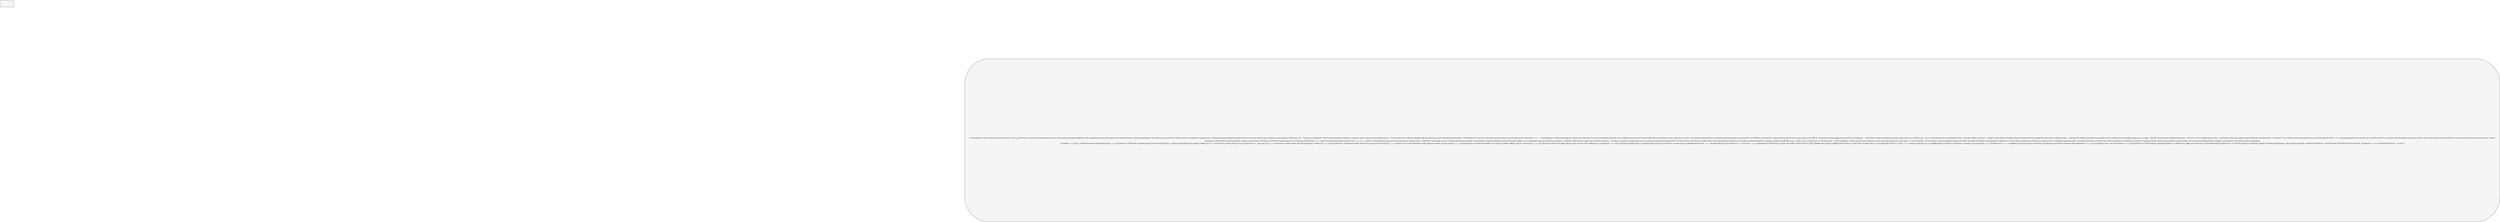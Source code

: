 <?xml version="1.0" encoding="UTF-8"?>
        <mxfile version="14.6.5" type="device">
          <diagram id="codeviz-diagram" name="System Diagram">
            <mxGraphModel dx="1000" dy="1000" grid="1" gridSize="10" guides="1" tooltips="1" connect="1" arrows="1" fold="1" page="1" pageScale="1" pageWidth="1169" pageHeight="827" math="0" shadow="0">
              <root>
                <mxCell id="0"/>
                <mxCell id="1" parent="0"/>
                
                <mxCell id="temp-wrapper-0ffd4ce5-25c4-4a49-8487-c44c5daa85af" value="" style="rounded=1;whiteSpace=wrap;html=1;fillColor=#f5f5f5" vertex="1" parent="1">
                      <mxGeometry x="0" y="0" width="120" height="60" as="geometry"/>
                    </mxCell>
<mxCell id="1a102a3f-report" value="# LLM Configuration Context (`LLMContext.jsx`)

## Overview

The file `/src/contexts/LLMContext.jsx` in the Github-Stats-Dashboard project serves as a React Context for managing the application&apos;s Large Language Model (LLM) provider selection and its associated API keys. Crucially, this component does **not** directly act as an LLM API client. Instead, it functions as a centralized **configuration layer**, providing the necessary settings for an external LLM API service to make actual API calls.

## Purpose

The primary purpose of `LLMContext.jsx` is to:

-   **Centralize LLM Configuration**: Store the currently selected LLM provider (e.g., &apos;openrouter&apos;, &apos;gemini&apos;, &apos;openai&apos;) and their respective API keys.
-   **Provide Global Access**: Make this configuration easily accessible to any part of the application without prop drilling.
-   **Persist Preferences**: Save user&apos;s LLM provider and API key preferences across browser sessions using `localStorage`.
-   **Indicate Readiness**: Provide a derived state (`isConfigured`) to quickly check if a valid LLM provider and key are present.

## Key Components and Structure

### `LLMContext` Object

This is the actual React Context created using `createContext()`. It&apos;s the mechanism through which the LLM configuration value is passed down the component tree.

### `LLMProvider` Component

This is a React functional component that acts as the provider for the `LLMContext`. It encapsulates the state management and logic for the LLM configuration.

-   **Internal State**: Manages the following state variables using `useState` and `useEffect` hooks:
    -   `provider`: A string representing the currently selected LLM (e.g., &apos;openrouter&apos;). Defaults to &apos;openrouter&apos;.
    -   `apiKeys`: An object mapping LLM provider names to their respective API keys. Initialized with empty strings for supported providers.
    -   `isConfigured`: A boolean derived state indicating whether a `provider` is selected and its corresponding `apiKeys` entry is non-empty.
-   **Methods**: Exposes functions to update its internal state:
    -   `setProvider(newProvider)`: Updates the `provider` state.
    -   `setApiKey(providerKey, key)`: Updates a specific API key within the `apiKeys` object.
-   **Persistence**: Uses `useEffect` hooks to synchronize the `provider` and `apiKeys` state with `localStorage`, ensuring data persistence across sessions.

### `useLLM()` Hook

This is a custom React hook that simplifies consuming the `LLMContext`. Any functional component within the `LLMProvider`&apos;s tree can call `useLLM()` to access the current `provider`, `apiKeys`, `isConfigured`, and the `setProvider`/`setApiKey` functions. It includes a check to ensure it&apos;s used within an `LLMProvider` to prevent runtime errors.

## Interactions

### With `localStorage`

`LLMProvider` interacts directly with the browser&apos;s `localStorage` to:

-   **Load State**: Retrieve previously saved `provider` and `apiKeys` when the component mounts.
-   **Save State**: Persist changes to `provider` and `apiKeys` whenever they are updated.

### With Application Components

Application components that need to configure or use LLM functionality interact with `LLMContext.jsx` indirectly by:

-   **Wrapping**: Being rendered as children of the `LLMProvider` component.
-   **Consuming**: Calling the `useLLM()` hook to access the current LLM configuration and update functions.

### With an External LLM API Service (Conceptual)

While `LLMContext.jsx` itself does not make API calls, it provides the essential configuration to a separate, conceptual `LLM API Service` (e.g., a file like `src/services/llmService.js`). This service would:

1.  **Obtain Configuration**: Use the `useLLM()` hook (or directly access the context value) to get the `provider` and `apiKeys`.
2.  **Construct Requests**: Use this information to build and authenticate requests to the chosen LLM provider&apos;s API endpoint.

## Role Clarification: Configuration vs. Client

It is critical to understand that `LLMContext.jsx` functions purely as a **configuration management system**. It provides the *parameters* (which LLM to use, what API key) needed for LLM interactions. The actual HTTP requests to external LLM APIs would be handled by a separate module or service that consumes these parameters.

## Diagram: LLM Configuration Context Internal Structure and Interactions

```mermaid
C4Component
    title LLM Configuration Context (LLMContext.jsx)

    Component(LLMProvider, &quot;LLMProvider Component&quot;, &quot;React Context Provider&quot;) {
        Container(State, &quot;Internal State&quot;, &quot;React useState/useEffect&quot;) {
            Component(ProviderVar, &quot;provider&quot;, &quot;string&quot;, &quot;Current LLM provider (e.g., &apos;openrouter&apos;)&quot;)
            Component(ApiKeysVar, &quot;apiKeys&quot;, &quot;object&quot;, &quot;Map of LLM provider to API key&quot;)
            Component(IsConfiguredVar, &quot;isConfigured&quot;, &quot;boolean&quot;, &quot;Derived state: provider &amp; key present&quot;)
        }
        Component(SetProviderFunc, &quot;setProvider(newProvider)&quot;, &quot;Function&quot;, &quot;Updates &apos;provider&apos; state&quot;)
        Component(SetApiKeyFunc, &quot;setApiKey(providerKey, key)&quot;, &quot;Function&quot;, &quot;Updates &apos;apiKeys&apos; state for a provider&quot;)
    }

    Component(LLMContextObject, &quot;LLMContext Object&quot;, &quot;React Context&quot;, &quot;Provides LLM configuration to consumers&quot;)

    Component(UseLLMHook, &quot;useLLM() Hook&quot;, &quot;Custom React Hook&quot;, &quot;Consumes LLMContext, provides access to config&quot;)

    Boundary(LocalStorageBoundary, &quot;Browser Local Storage&quot;) {
        Component(LocalStorage, &quot;localStorage&quot;, &quot;Web API&quot;, &quot;Persists &apos;provider&apos; and &apos;apiKeys&apos;&quot;)
    }

    Rel(LLMProvider, State, &quot;Manages&quot;, &quot;React useState/useEffect&quot;)
    Rel(LLMProvider, LLMContextObject, &quot;Provides value to&quot;, &quot;via .Provider&quot;)
    Rel(LLMProvider, LocalStorage, &quot;Persists/Loads state from&quot;, &quot;via useEffect&quot;)

    Rel(UseLLMHook, LLMContextObject, &quot;Consumes&quot;, &quot;via useContext&quot;)

    Component(ApplicationComponent, &quot;Application Components&quot;, &quot;React Components&quot;, &quot;UI elements that need LLM configuration&quot;)
    Rel(ApplicationComponent, UseLLMHook, &quot;Uses&quot;, &quot;to get LLM config&quot;)

    Component(LLMAPIService, &quot;LLM API Service&quot;, &quot;JavaScript Module (e.g., llmService.js)&quot;, &quot;Makes actual API calls to LLM providers&quot;)
    Rel(LLMAPIService, UseLLMHook, &quot;Receives config from&quot;, &quot;indirectly via ApplicationComponent / direct import of useLLM&quot;)
    note right of LLMAPIService
        `LLMContext.jsx` does NOT make API calls.
        It provides the *configuration* for an
        external `LLM API Service` to use.
    end note
```" style="rounded=1;whiteSpace=wrap;html=1;fillColor=#f5f5f5" vertex="1" parent="temp-wrapper-0ffd4ce5-25c4-4a49-8487-c44c5daa85af">
                      <mxGeometry x="8438.316" y="514.503" width="13425" height="1428" as="geometry"/>
                    </mxCell>
                
              </root>
            </mxGraphModel>
          </diagram>
        </mxfile>